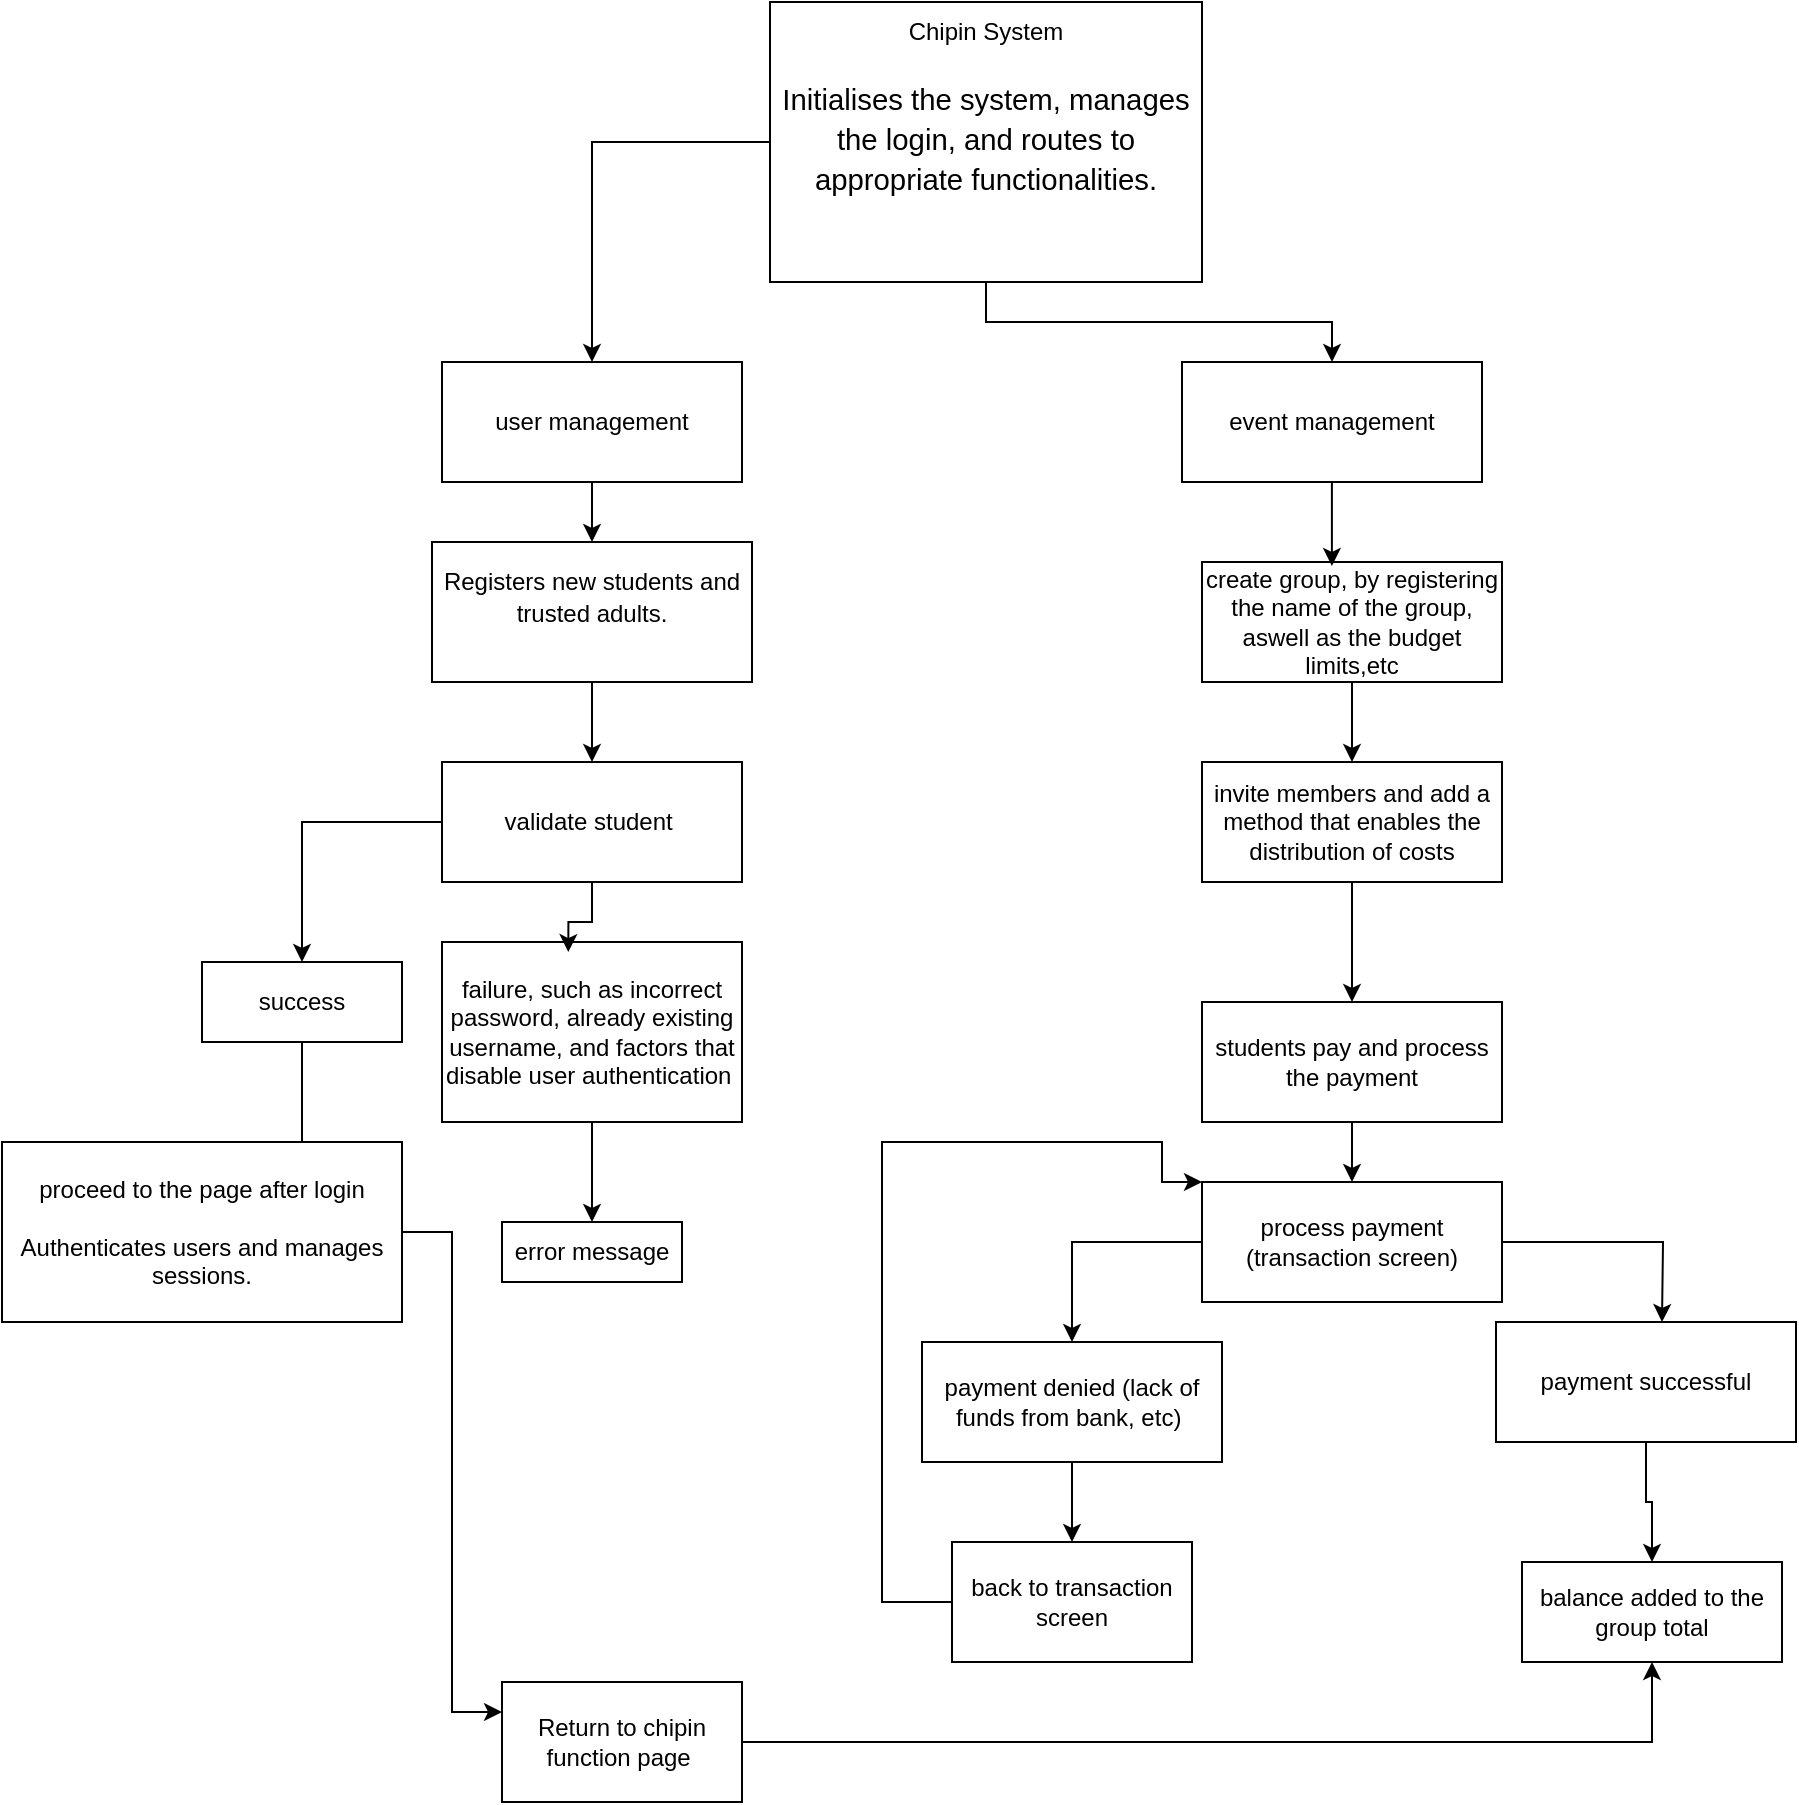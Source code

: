 <mxfile version="24.8.4">
  <diagram name="Page-1" id="eyfkakkacGh3a8v_Sbdt">
    <mxGraphModel dx="2972" dy="1453" grid="1" gridSize="10" guides="1" tooltips="1" connect="1" arrows="1" fold="1" page="1" pageScale="1" pageWidth="827" pageHeight="1169" math="0" shadow="0">
      <root>
        <mxCell id="0" />
        <mxCell id="1" parent="0" />
        <mxCell id="AzJEjhhExv7KZorfWVKb-4" style="edgeStyle=orthogonalEdgeStyle;rounded=0;orthogonalLoop=1;jettySize=auto;html=1;exitX=0;exitY=0.5;exitDx=0;exitDy=0;entryX=0.5;entryY=0;entryDx=0;entryDy=0;" edge="1" parent="1" source="AzJEjhhExv7KZorfWVKb-1" target="AzJEjhhExv7KZorfWVKb-2">
          <mxGeometry relative="1" as="geometry">
            <mxPoint x="-280" y="120" as="targetPoint" />
          </mxGeometry>
        </mxCell>
        <mxCell id="AzJEjhhExv7KZorfWVKb-5" style="edgeStyle=orthogonalEdgeStyle;rounded=0;orthogonalLoop=1;jettySize=auto;html=1;entryX=0.5;entryY=0;entryDx=0;entryDy=0;" edge="1" parent="1" source="AzJEjhhExv7KZorfWVKb-1" target="AzJEjhhExv7KZorfWVKb-3">
          <mxGeometry relative="1" as="geometry">
            <mxPoint x="100" y="120" as="targetPoint" />
          </mxGeometry>
        </mxCell>
        <mxCell id="AzJEjhhExv7KZorfWVKb-1" value="Chipin System&lt;div&gt;&lt;span id=&quot;docs-internal-guid-c8b4a495-7fff-66cb-fd76-9ab24fca8407&quot;&gt;&lt;p style=&quot;line-height:1.38;margin-top:12pt;margin-bottom:12pt;&quot; dir=&quot;ltr&quot;&gt;&lt;span style=&quot;font-size: 11pt; font-family: Arial, sans-serif; background-color: transparent; font-variant-numeric: normal; font-variant-east-asian: normal; font-variant-alternates: normal; font-variant-position: normal; vertical-align: baseline; white-space-collapse: preserve;&quot;&gt;Initialises the system, manages the login, and routes to appropriate functionalities.&lt;/span&gt;&lt;/p&gt;&lt;div&gt;&lt;span style=&quot;font-size: 11pt; font-family: Arial, sans-serif; background-color: transparent; font-variant-numeric: normal; font-variant-east-asian: normal; font-variant-alternates: normal; font-variant-position: normal; vertical-align: baseline; white-space-collapse: preserve;&quot;&gt;&lt;br&gt;&lt;/span&gt;&lt;/div&gt;&lt;/span&gt;&lt;/div&gt;" style="rounded=0;whiteSpace=wrap;html=1;" vertex="1" parent="1">
          <mxGeometry x="-196" width="216" height="140" as="geometry" />
        </mxCell>
        <mxCell id="AzJEjhhExv7KZorfWVKb-19" style="edgeStyle=orthogonalEdgeStyle;rounded=0;orthogonalLoop=1;jettySize=auto;html=1;" edge="1" parent="1" source="AzJEjhhExv7KZorfWVKb-2" target="AzJEjhhExv7KZorfWVKb-6">
          <mxGeometry relative="1" as="geometry" />
        </mxCell>
        <mxCell id="AzJEjhhExv7KZorfWVKb-2" value="user management" style="rounded=0;whiteSpace=wrap;html=1;" vertex="1" parent="1">
          <mxGeometry x="-360" y="180" width="150" height="60" as="geometry" />
        </mxCell>
        <mxCell id="AzJEjhhExv7KZorfWVKb-3" value="event management" style="rounded=0;whiteSpace=wrap;html=1;" vertex="1" parent="1">
          <mxGeometry x="10" y="180" width="150" height="60" as="geometry" />
        </mxCell>
        <mxCell id="AzJEjhhExv7KZorfWVKb-18" style="edgeStyle=orthogonalEdgeStyle;rounded=0;orthogonalLoop=1;jettySize=auto;html=1;entryX=0.5;entryY=0;entryDx=0;entryDy=0;" edge="1" parent="1" source="AzJEjhhExv7KZorfWVKb-6" target="AzJEjhhExv7KZorfWVKb-9">
          <mxGeometry relative="1" as="geometry" />
        </mxCell>
        <mxCell id="AzJEjhhExv7KZorfWVKb-6" value="&lt;span id=&quot;docs-internal-guid-e5633729-7fff-b6b7-b1ed-ffae415ccd2e&quot;&gt;&lt;p style=&quot;line-height:1.38;margin-top:12pt;margin-bottom:12pt;&quot; dir=&quot;ltr&quot;&gt;&lt;span style=&quot;font-family: Arial, sans-serif; background-color: transparent; font-variant-numeric: normal; font-variant-east-asian: normal; font-variant-alternates: normal; font-variant-position: normal; vertical-align: baseline; white-space-collapse: preserve;&quot;&gt;Registers new students and trusted adults.&lt;/span&gt;&lt;/p&gt;&lt;div&gt;&lt;span style=&quot;font-family: Arial, sans-serif; background-color: transparent; font-variant-numeric: normal; font-variant-east-asian: normal; font-variant-alternates: normal; font-variant-position: normal; vertical-align: baseline; white-space-collapse: preserve;&quot;&gt;&lt;br&gt;&lt;/span&gt;&lt;/div&gt;&lt;/span&gt;" style="rounded=0;whiteSpace=wrap;html=1;" vertex="1" parent="1">
          <mxGeometry x="-365" y="270" width="160" height="70" as="geometry" />
        </mxCell>
        <mxCell id="AzJEjhhExv7KZorfWVKb-17" style="edgeStyle=orthogonalEdgeStyle;rounded=0;orthogonalLoop=1;jettySize=auto;html=1;entryX=0.5;entryY=0;entryDx=0;entryDy=0;" edge="1" parent="1" source="AzJEjhhExv7KZorfWVKb-9" target="AzJEjhhExv7KZorfWVKb-10">
          <mxGeometry relative="1" as="geometry" />
        </mxCell>
        <mxCell id="AzJEjhhExv7KZorfWVKb-9" value="validate student&amp;nbsp;" style="rounded=0;whiteSpace=wrap;html=1;" vertex="1" parent="1">
          <mxGeometry x="-360" y="380" width="150" height="60" as="geometry" />
        </mxCell>
        <mxCell id="AzJEjhhExv7KZorfWVKb-20" style="edgeStyle=orthogonalEdgeStyle;rounded=0;orthogonalLoop=1;jettySize=auto;html=1;" edge="1" parent="1" source="AzJEjhhExv7KZorfWVKb-10">
          <mxGeometry relative="1" as="geometry">
            <mxPoint x="-430" y="610" as="targetPoint" />
          </mxGeometry>
        </mxCell>
        <mxCell id="AzJEjhhExv7KZorfWVKb-10" value="success" style="rounded=0;whiteSpace=wrap;html=1;" vertex="1" parent="1">
          <mxGeometry x="-480" y="480" width="100" height="40" as="geometry" />
        </mxCell>
        <mxCell id="AzJEjhhExv7KZorfWVKb-15" style="edgeStyle=orthogonalEdgeStyle;rounded=0;orthogonalLoop=1;jettySize=auto;html=1;entryX=0.5;entryY=0;entryDx=0;entryDy=0;" edge="1" parent="1" source="AzJEjhhExv7KZorfWVKb-11" target="AzJEjhhExv7KZorfWVKb-12">
          <mxGeometry relative="1" as="geometry" />
        </mxCell>
        <mxCell id="AzJEjhhExv7KZorfWVKb-11" value="create group, by registering the name of the group, aswell as the budget limits,etc" style="rounded=0;whiteSpace=wrap;html=1;" vertex="1" parent="1">
          <mxGeometry x="20" y="280" width="150" height="60" as="geometry" />
        </mxCell>
        <mxCell id="AzJEjhhExv7KZorfWVKb-16" style="edgeStyle=orthogonalEdgeStyle;rounded=0;orthogonalLoop=1;jettySize=auto;html=1;entryX=0.5;entryY=0;entryDx=0;entryDy=0;" edge="1" parent="1" source="AzJEjhhExv7KZorfWVKb-12" target="AzJEjhhExv7KZorfWVKb-13">
          <mxGeometry relative="1" as="geometry" />
        </mxCell>
        <mxCell id="AzJEjhhExv7KZorfWVKb-12" value="invite members and add a method that enables the distribution of costs" style="rounded=0;whiteSpace=wrap;html=1;" vertex="1" parent="1">
          <mxGeometry x="20" y="380" width="150" height="60" as="geometry" />
        </mxCell>
        <mxCell id="AzJEjhhExv7KZorfWVKb-38" style="edgeStyle=orthogonalEdgeStyle;rounded=0;orthogonalLoop=1;jettySize=auto;html=1;" edge="1" parent="1" source="AzJEjhhExv7KZorfWVKb-13" target="AzJEjhhExv7KZorfWVKb-27">
          <mxGeometry relative="1" as="geometry" />
        </mxCell>
        <mxCell id="AzJEjhhExv7KZorfWVKb-13" value="students pay and process the payment" style="rounded=0;whiteSpace=wrap;html=1;" vertex="1" parent="1">
          <mxGeometry x="20" y="500" width="150" height="60" as="geometry" />
        </mxCell>
        <mxCell id="AzJEjhhExv7KZorfWVKb-14" style="edgeStyle=orthogonalEdgeStyle;rounded=0;orthogonalLoop=1;jettySize=auto;html=1;entryX=0.433;entryY=0.033;entryDx=0;entryDy=0;entryPerimeter=0;" edge="1" parent="1" source="AzJEjhhExv7KZorfWVKb-3" target="AzJEjhhExv7KZorfWVKb-11">
          <mxGeometry relative="1" as="geometry" />
        </mxCell>
        <mxCell id="AzJEjhhExv7KZorfWVKb-41" style="edgeStyle=orthogonalEdgeStyle;rounded=0;orthogonalLoop=1;jettySize=auto;html=1;entryX=0;entryY=0.25;entryDx=0;entryDy=0;" edge="1" parent="1" source="AzJEjhhExv7KZorfWVKb-21" target="AzJEjhhExv7KZorfWVKb-39">
          <mxGeometry relative="1" as="geometry" />
        </mxCell>
        <mxCell id="AzJEjhhExv7KZorfWVKb-21" value="proceed to the page after login&lt;div&gt;&lt;br&gt;&lt;/div&gt;&lt;div&gt;&lt;span id=&quot;docs-internal-guid-7abd6764-7fff-e53c-2830-314405cb22b4&quot;&gt;&lt;span style=&quot;font-family: Arial, sans-serif; background-color: transparent; font-variant-numeric: normal; font-variant-east-asian: normal; font-variant-alternates: normal; font-variant-position: normal; vertical-align: baseline; white-space-collapse: preserve;&quot;&gt;&lt;font style=&quot;font-size: 12px;&quot;&gt;Authenticates users and manages sessions.&lt;/font&gt;&lt;/span&gt;&lt;/span&gt;&lt;/div&gt;" style="rounded=0;whiteSpace=wrap;html=1;" vertex="1" parent="1">
          <mxGeometry x="-580" y="570" width="200" height="90" as="geometry" />
        </mxCell>
        <mxCell id="AzJEjhhExv7KZorfWVKb-24" style="edgeStyle=orthogonalEdgeStyle;rounded=0;orthogonalLoop=1;jettySize=auto;html=1;entryX=0.5;entryY=0;entryDx=0;entryDy=0;" edge="1" parent="1" source="AzJEjhhExv7KZorfWVKb-22" target="AzJEjhhExv7KZorfWVKb-23">
          <mxGeometry relative="1" as="geometry" />
        </mxCell>
        <mxCell id="AzJEjhhExv7KZorfWVKb-22" value="failure, such as incorrect password, already existing username, and factors that disable user authentication&amp;nbsp;" style="rounded=0;whiteSpace=wrap;html=1;" vertex="1" parent="1">
          <mxGeometry x="-360" y="470" width="150" height="90" as="geometry" />
        </mxCell>
        <mxCell id="AzJEjhhExv7KZorfWVKb-23" value="error message" style="rounded=0;whiteSpace=wrap;html=1;" vertex="1" parent="1">
          <mxGeometry x="-330" y="610" width="90" height="30" as="geometry" />
        </mxCell>
        <mxCell id="AzJEjhhExv7KZorfWVKb-26" style="edgeStyle=orthogonalEdgeStyle;rounded=0;orthogonalLoop=1;jettySize=auto;html=1;entryX=0.421;entryY=0.056;entryDx=0;entryDy=0;entryPerimeter=0;" edge="1" parent="1" source="AzJEjhhExv7KZorfWVKb-9" target="AzJEjhhExv7KZorfWVKb-22">
          <mxGeometry relative="1" as="geometry" />
        </mxCell>
        <mxCell id="AzJEjhhExv7KZorfWVKb-32" style="edgeStyle=orthogonalEdgeStyle;rounded=0;orthogonalLoop=1;jettySize=auto;html=1;" edge="1" parent="1" source="AzJEjhhExv7KZorfWVKb-27">
          <mxGeometry relative="1" as="geometry">
            <mxPoint x="250" y="660" as="targetPoint" />
          </mxGeometry>
        </mxCell>
        <mxCell id="AzJEjhhExv7KZorfWVKb-33" style="edgeStyle=orthogonalEdgeStyle;rounded=0;orthogonalLoop=1;jettySize=auto;html=1;exitX=0;exitY=0.5;exitDx=0;exitDy=0;entryX=0.5;entryY=0;entryDx=0;entryDy=0;" edge="1" parent="1" source="AzJEjhhExv7KZorfWVKb-27" target="AzJEjhhExv7KZorfWVKb-28">
          <mxGeometry relative="1" as="geometry" />
        </mxCell>
        <mxCell id="AzJEjhhExv7KZorfWVKb-27" value="process payment (transaction screen)" style="rounded=0;whiteSpace=wrap;html=1;" vertex="1" parent="1">
          <mxGeometry x="20" y="590" width="150" height="60" as="geometry" />
        </mxCell>
        <mxCell id="AzJEjhhExv7KZorfWVKb-34" style="edgeStyle=orthogonalEdgeStyle;rounded=0;orthogonalLoop=1;jettySize=auto;html=1;" edge="1" parent="1" source="AzJEjhhExv7KZorfWVKb-28" target="AzJEjhhExv7KZorfWVKb-35">
          <mxGeometry relative="1" as="geometry">
            <mxPoint x="-140" y="840" as="targetPoint" />
          </mxGeometry>
        </mxCell>
        <mxCell id="AzJEjhhExv7KZorfWVKb-28" value="payment denied (lack of funds from bank, etc)&amp;nbsp;&lt;span style=&quot;color: rgba(0, 0, 0, 0); font-family: monospace; font-size: 0px; text-align: start; text-wrap-mode: nowrap;&quot;&gt;%3CmxGraphModel%3E%3Croot%3E%3CmxCell%20id%3D%220%22%2F%3E%3CmxCell%20id%3D%221%22%20parent%3D%220%22%2F%3E%3CmxCell%20id%3D%222%22%20value%3D%22process%20payment%20(transaction%20screen)%22%20style%3D%22rounded%3D0%3BwhiteSpace%3Dwrap%3Bhtml%3D1%3B%22%20vertex%3D%221%22%20parent%3D%221%22%3E%3CmxGeometry%20x%3D%22530%22%20y%3D%22610%22%20width%3D%22150%22%20height%3D%2260%22%20as%3D%22geometry%22%2F%3E%3C%2FmxCell%3E%3C%2Froot%3E%3C%2FmxGraphModel%3E&lt;/span&gt;" style="rounded=0;whiteSpace=wrap;html=1;" vertex="1" parent="1">
          <mxGeometry x="-120" y="670" width="150" height="60" as="geometry" />
        </mxCell>
        <mxCell id="AzJEjhhExv7KZorfWVKb-31" value="" style="edgeStyle=orthogonalEdgeStyle;rounded=0;orthogonalLoop=1;jettySize=auto;html=1;" edge="1" parent="1" source="AzJEjhhExv7KZorfWVKb-29" target="AzJEjhhExv7KZorfWVKb-30">
          <mxGeometry relative="1" as="geometry" />
        </mxCell>
        <mxCell id="AzJEjhhExv7KZorfWVKb-29" value="payment successful" style="rounded=0;whiteSpace=wrap;html=1;" vertex="1" parent="1">
          <mxGeometry x="167" y="660" width="150" height="60" as="geometry" />
        </mxCell>
        <mxCell id="AzJEjhhExv7KZorfWVKb-30" value="balance added to the group total" style="rounded=0;whiteSpace=wrap;html=1;" vertex="1" parent="1">
          <mxGeometry x="180" y="780" width="130" height="50" as="geometry" />
        </mxCell>
        <mxCell id="AzJEjhhExv7KZorfWVKb-36" style="edgeStyle=orthogonalEdgeStyle;rounded=0;orthogonalLoop=1;jettySize=auto;html=1;entryX=0;entryY=0;entryDx=0;entryDy=0;" edge="1" parent="1" source="AzJEjhhExv7KZorfWVKb-35" target="AzJEjhhExv7KZorfWVKb-27">
          <mxGeometry relative="1" as="geometry">
            <Array as="points">
              <mxPoint x="-140" y="800" />
              <mxPoint x="-140" y="570" />
              <mxPoint y="570" />
              <mxPoint y="590" />
            </Array>
          </mxGeometry>
        </mxCell>
        <mxCell id="AzJEjhhExv7KZorfWVKb-35" value="back to transaction screen" style="rounded=0;whiteSpace=wrap;html=1;" vertex="1" parent="1">
          <mxGeometry x="-105" y="770" width="120" height="60" as="geometry" />
        </mxCell>
        <mxCell id="AzJEjhhExv7KZorfWVKb-42" style="edgeStyle=orthogonalEdgeStyle;rounded=0;orthogonalLoop=1;jettySize=auto;html=1;entryX=0.5;entryY=1;entryDx=0;entryDy=0;" edge="1" parent="1" source="AzJEjhhExv7KZorfWVKb-39" target="AzJEjhhExv7KZorfWVKb-30">
          <mxGeometry relative="1" as="geometry">
            <mxPoint x="260" y="870" as="targetPoint" />
          </mxGeometry>
        </mxCell>
        <mxCell id="AzJEjhhExv7KZorfWVKb-39" value="Return to chipin function page&amp;nbsp;" style="rounded=0;whiteSpace=wrap;html=1;" vertex="1" parent="1">
          <mxGeometry x="-330" y="840" width="120" height="60" as="geometry" />
        </mxCell>
      </root>
    </mxGraphModel>
  </diagram>
</mxfile>
